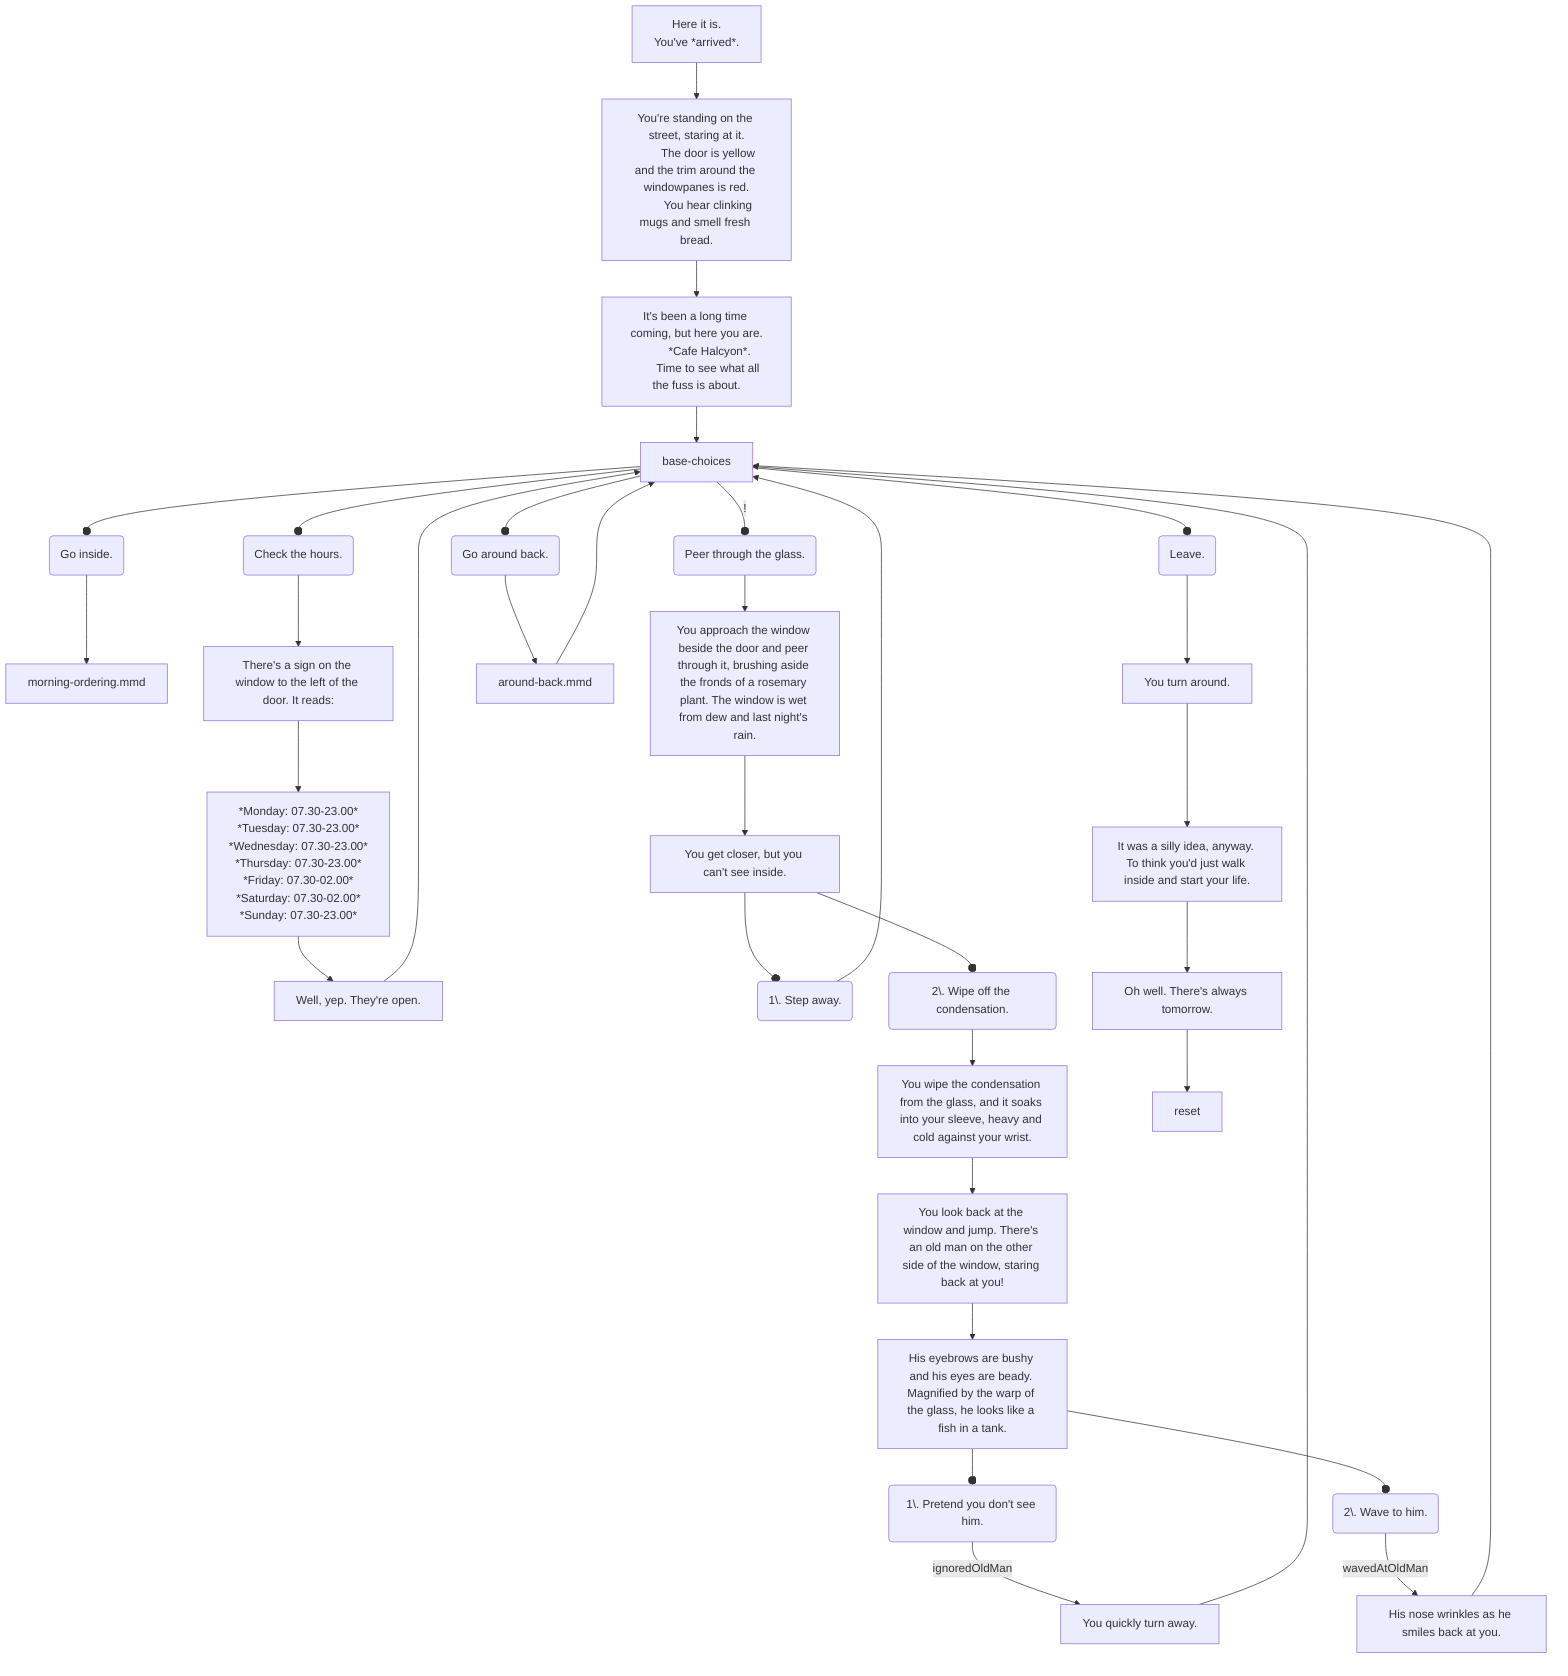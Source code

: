 flowchart TD
    i[
        Here it is.
        You've *arrived*.
    ]
    --> ii[
        You're standing on the street, staring at it.
        The door is yellow and the trim around the windowpanes is red.
        You hear clinking mugs and smell fresh bread.
    ]
    --> iii[
        It's been a long time coming, but here you are.
        *Cafe Halcyon*.
        Time to see what all the fuss is about.
    ]
    iii --> base-choices
    
    %% hub
    base-choices --o go-inside(Go inside.) --> inside[morning-ordering.mmd]
    base-choices --o check-hours(Check the hours.)
    base-choices -- ! --o peer-through-glass(Peer through the glass.)
    base-choices --o go-around-back(Go around back.)
    base-choices --o leave(Leave.)

    %% 
    %% hours
    %% 

    check-hours 
    --> check-hours-i[There's a sign on the window to the left of the door. It reads:] 
    --> check-hours-ii-mon[
        *Monday: 07.30-23.00*
        *Tuesday: 07.30-23.00*
        *Wednesday: 07.30-23.00*
        *Thursday: 07.30-23.00*
        *Friday: 07.30-02.00*
        *Saturday: 07.30-02.00*
        *Sunday: 07.30-23.00*
    ]
    --> check-hours-iii[Well, yep. They're open.]
    --> base-choices

    %% 
    %% peer through glass
    %% 

    peer-through-glass --> peer-through-glass-i[You approach the window beside the door and peer through it, brushing aside the fronds of a rosemary plant. The window is wet from dew and last night's rain.]
    --> peer-through-glass-ii[You get closer, but you can't see inside.]

    %% don't wipe glass
    peer-through-glass-ii 
    --o peer-through-glass-ii-i(1\. Step away.)
    --> base-choices

    %% surprise! old man
    peer-through-glass-ii --o peer-through-glass-ii-ii(2\. Wipe off the condensation.) 
    --> peer-through-glass-iii[You wipe the condensation from the glass, and it soaks into your sleeve, heavy and cold against your wrist.]
    --> peer-through-glass-iv[You look back at the window and jump. There's an old man on the other side of the window, staring back at you!]
    --> peer-through-glass-v[His eyebrows are bushy and his eyes are beady. Magnified by the warp of the glass, he looks like a fish in a tank.]

    %% ignore him
    peer-through-glass-v --o peer-through-glass-v-i(1\. Pretend you don't see him.) 
    -- ignoredOldMan --> peer-through-glass-v-i-i[You quickly turn away.] 
    --> base-choices

    %% wave at him
    peer-through-glass-v --o peer-through-glass-v-ii(2\. Wave to him.) 
    -- wavedAtOldMan --> peer-through-glass-v-ii-i[His nose wrinkles as he smiles back at you.] 
    --> base-choices

    %% 
    %% go around back
    %% 

    go-around-back --> around-back[around-back.mmd] --> base-choices
    
    %% 
    %% leave
    %% 

    leave --> leave-i[You turn around.]
    --> leave-ii[It was a silly idea, anyway. To think you'd just walk inside and start your life.]
    --> leave-iii[Oh well. There's always tomorrow.]
    --> reset